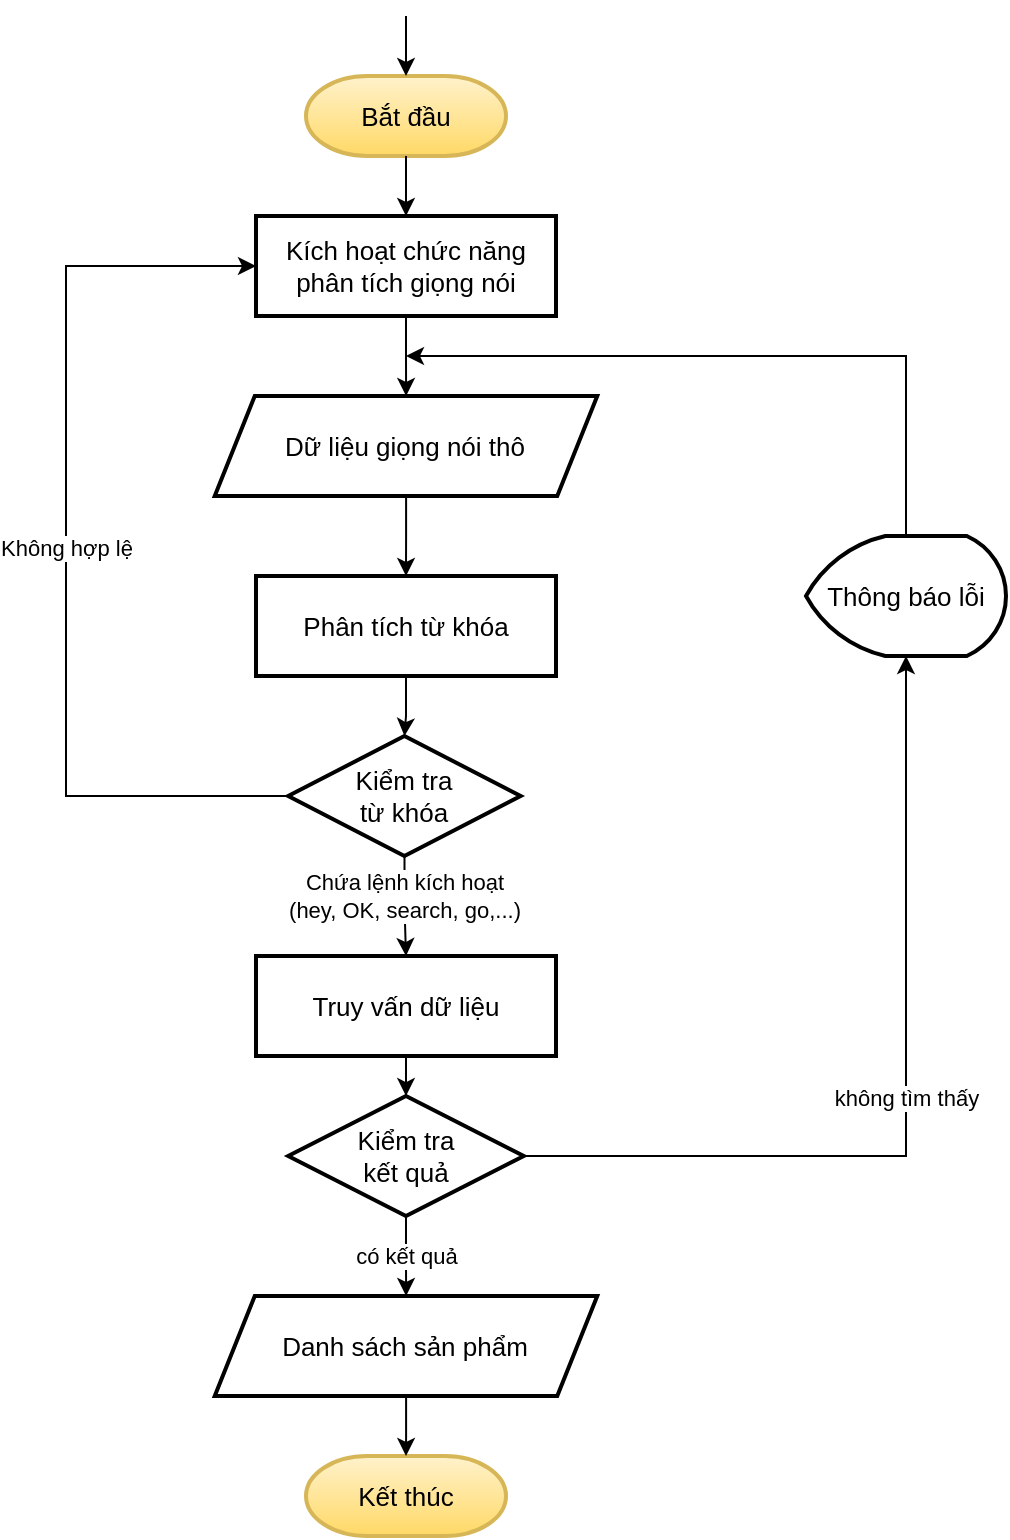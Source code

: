 <mxfile version="13.9.9" type="device"><diagram id="Cdq6XYpefDq_x-WqOHkE" name="Page-1"><mxGraphModel dx="852" dy="494" grid="1" gridSize="10" guides="1" tooltips="1" connect="1" arrows="1" fold="1" page="1" pageScale="1" pageWidth="850" pageHeight="1100" math="0" shadow="0"><root><mxCell id="0"/><mxCell id="1" parent="0"/><mxCell id="UiY8qAJM7Dmh3zOiiKRK-1" value="Bắt đầu" style="strokeWidth=2;html=1;shape=mxgraph.flowchart.terminator;whiteSpace=wrap;labelBorderColor=none;fontSize=13;fontStyle=0;fillColor=#fff2cc;strokeColor=#d6b656;gradientColor=#ffd966;" vertex="1" parent="1"><mxGeometry x="300" y="250" width="100" height="40" as="geometry"/></mxCell><mxCell id="UiY8qAJM7Dmh3zOiiKRK-2" value="Kết thúc" style="strokeWidth=2;html=1;shape=mxgraph.flowchart.terminator;whiteSpace=wrap;labelBorderColor=none;fontSize=13;fontStyle=0;fillColor=#fff2cc;strokeColor=#d6b656;gradientColor=#ffd966;" vertex="1" parent="1"><mxGeometry x="300.0" y="940" width="100" height="40" as="geometry"/></mxCell><mxCell id="UiY8qAJM7Dmh3zOiiKRK-3" style="edgeStyle=orthogonalEdgeStyle;rounded=0;orthogonalLoop=1;jettySize=auto;html=1;" edge="1" parent="1" source="UiY8qAJM7Dmh3zOiiKRK-16" target="UiY8qAJM7Dmh3zOiiKRK-5"><mxGeometry relative="1" as="geometry"><mxPoint x="350" y="370" as="sourcePoint"/></mxGeometry></mxCell><mxCell id="UiY8qAJM7Dmh3zOiiKRK-4" value="&lt;span style=&quot;color: rgb(0 , 0 , 0) ; font-family: &amp;#34;helvetica&amp;#34; ; font-size: 11px ; font-style: normal ; font-weight: 400 ; letter-spacing: normal ; text-align: center ; text-indent: 0px ; text-transform: none ; word-spacing: 0px ; background-color: rgb(255 , 255 , 255) ; display: inline ; float: none&quot;&gt;Chứa lệnh kích hoạt&lt;/span&gt;&lt;br style=&quot;color: rgb(0 , 0 , 0) ; font-family: &amp;#34;helvetica&amp;#34; ; font-size: 11px ; font-style: normal ; font-weight: 400 ; letter-spacing: normal ; text-align: center ; text-indent: 0px ; text-transform: none ; word-spacing: 0px&quot;&gt;&lt;span style=&quot;color: rgb(0 , 0 , 0) ; font-family: &amp;#34;helvetica&amp;#34; ; font-size: 11px ; font-style: normal ; font-weight: 400 ; letter-spacing: normal ; text-align: center ; text-indent: 0px ; text-transform: none ; word-spacing: 0px ; background-color: rgb(255 , 255 , 255) ; display: inline ; float: none&quot;&gt;(hey, OK, search, go,...)&lt;/span&gt;" style="edgeStyle=orthogonalEdgeStyle;rounded=0;orthogonalLoop=1;jettySize=auto;html=1;" edge="1" parent="1" source="UiY8qAJM7Dmh3zOiiKRK-20" target="UiY8qAJM7Dmh3zOiiKRK-13"><mxGeometry x="-0.2" relative="1" as="geometry"><mxPoint as="offset"/></mxGeometry></mxCell><mxCell id="UiY8qAJM7Dmh3zOiiKRK-5" value="Dữ liệu giọng nói thô" style="shape=parallelogram;perimeter=parallelogramPerimeter;whiteSpace=wrap;html=1;fixedSize=1;strokeWidth=2;labelBorderColor=none;fontSize=13;fontStyle=0" vertex="1" parent="1"><mxGeometry x="254.375" y="410" width="191.25" height="50" as="geometry"/></mxCell><mxCell id="UiY8qAJM7Dmh3zOiiKRK-6" value="không tìm thấy" style="edgeStyle=orthogonalEdgeStyle;rounded=0;orthogonalLoop=1;jettySize=auto;html=1;entryX=0.5;entryY=1;entryDx=0;entryDy=0;entryPerimeter=0;" edge="1" parent="1" source="UiY8qAJM7Dmh3zOiiKRK-8" target="UiY8qAJM7Dmh3zOiiKRK-10"><mxGeometry relative="1" as="geometry"/></mxCell><mxCell id="UiY8qAJM7Dmh3zOiiKRK-7" value="có kết quả" style="edgeStyle=orthogonalEdgeStyle;rounded=0;orthogonalLoop=1;jettySize=auto;html=1;" edge="1" parent="1" source="UiY8qAJM7Dmh3zOiiKRK-8" target="UiY8qAJM7Dmh3zOiiKRK-15"><mxGeometry relative="1" as="geometry"/></mxCell><mxCell id="UiY8qAJM7Dmh3zOiiKRK-8" value="Kiểm tra&lt;br&gt;kết quả" style="rhombus;whiteSpace=wrap;html=1;strokeWidth=2;labelBorderColor=none;fontSize=13;fontStyle=0" vertex="1" parent="1"><mxGeometry x="291.09" y="760" width="117.81" height="60" as="geometry"/></mxCell><mxCell id="UiY8qAJM7Dmh3zOiiKRK-9" style="edgeStyle=orthogonalEdgeStyle;rounded=0;orthogonalLoop=1;jettySize=auto;html=1;" edge="1" parent="1" source="UiY8qAJM7Dmh3zOiiKRK-10"><mxGeometry relative="1" as="geometry"><mxPoint x="350" y="390" as="targetPoint"/><Array as="points"><mxPoint x="600" y="390"/><mxPoint x="350" y="390"/></Array></mxGeometry></mxCell><mxCell id="UiY8qAJM7Dmh3zOiiKRK-10" value="Thông báo lỗi" style="strokeWidth=2;html=1;shape=mxgraph.flowchart.display;whiteSpace=wrap;labelBorderColor=none;fontSize=13;fontStyle=0" vertex="1" parent="1"><mxGeometry x="550" y="480" width="100" height="60" as="geometry"/></mxCell><mxCell id="UiY8qAJM7Dmh3zOiiKRK-11" value="" style="endArrow=classic;html=1;fontSize=21;entryX=0.5;entryY=0;entryDx=0;entryDy=0;entryPerimeter=0;" edge="1" parent="1" target="UiY8qAJM7Dmh3zOiiKRK-1"><mxGeometry width="50" height="50" relative="1" as="geometry"><mxPoint x="350" y="220" as="sourcePoint"/><mxPoint x="520" y="190" as="targetPoint"/></mxGeometry></mxCell><mxCell id="UiY8qAJM7Dmh3zOiiKRK-12" style="edgeStyle=orthogonalEdgeStyle;rounded=0;orthogonalLoop=1;jettySize=auto;html=1;" edge="1" parent="1" source="UiY8qAJM7Dmh3zOiiKRK-13" target="UiY8qAJM7Dmh3zOiiKRK-8"><mxGeometry relative="1" as="geometry"/></mxCell><mxCell id="UiY8qAJM7Dmh3zOiiKRK-13" value="Truy vấn dữ liệu" style="whiteSpace=wrap;html=1;strokeWidth=2;labelBorderColor=none;fontSize=13;fontStyle=0" vertex="1" parent="1"><mxGeometry x="275.0" y="690" width="150" height="50" as="geometry"/></mxCell><mxCell id="UiY8qAJM7Dmh3zOiiKRK-14" style="edgeStyle=orthogonalEdgeStyle;rounded=0;orthogonalLoop=1;jettySize=auto;html=1;" edge="1" parent="1" source="UiY8qAJM7Dmh3zOiiKRK-15" target="UiY8qAJM7Dmh3zOiiKRK-2"><mxGeometry relative="1" as="geometry"/></mxCell><mxCell id="UiY8qAJM7Dmh3zOiiKRK-15" value="Danh sách sản phẩm" style="shape=parallelogram;perimeter=parallelogramPerimeter;whiteSpace=wrap;html=1;fixedSize=1;strokeWidth=2;labelBorderColor=none;fontSize=13;fontStyle=0" vertex="1" parent="1"><mxGeometry x="254.375" y="860" width="191.25" height="50" as="geometry"/></mxCell><mxCell id="UiY8qAJM7Dmh3zOiiKRK-16" value="Kích hoạt chức năng phân tích giọng nói" style="whiteSpace=wrap;html=1;strokeWidth=2;labelBorderColor=none;fontSize=13;fontStyle=0" vertex="1" parent="1"><mxGeometry x="275.0" y="320" width="150" height="50" as="geometry"/></mxCell><mxCell id="UiY8qAJM7Dmh3zOiiKRK-17" style="edgeStyle=orthogonalEdgeStyle;rounded=0;orthogonalLoop=1;jettySize=auto;html=1;" edge="1" parent="1" source="UiY8qAJM7Dmh3zOiiKRK-1" target="UiY8qAJM7Dmh3zOiiKRK-16"><mxGeometry relative="1" as="geometry"><mxPoint x="530" y="280" as="sourcePoint"/><mxPoint x="350.1" y="410" as="targetPoint"/></mxGeometry></mxCell><mxCell id="UiY8qAJM7Dmh3zOiiKRK-18" value="Phân tích từ khóa" style="whiteSpace=wrap;html=1;strokeWidth=2;labelBorderColor=none;fontSize=13;fontStyle=0" vertex="1" parent="1"><mxGeometry x="275.0" y="500" width="150" height="50" as="geometry"/></mxCell><mxCell id="UiY8qAJM7Dmh3zOiiKRK-19" style="edgeStyle=orthogonalEdgeStyle;rounded=0;orthogonalLoop=1;jettySize=auto;html=1;" edge="1" parent="1" source="UiY8qAJM7Dmh3zOiiKRK-5" target="UiY8qAJM7Dmh3zOiiKRK-18"><mxGeometry relative="1" as="geometry"><mxPoint x="350.1" y="460" as="sourcePoint"/><mxPoint x="350" y="590" as="targetPoint"/></mxGeometry></mxCell><mxCell id="UiY8qAJM7Dmh3zOiiKRK-22" value="Không hợp lệ" style="edgeStyle=orthogonalEdgeStyle;rounded=0;orthogonalLoop=1;jettySize=auto;html=1;entryX=0;entryY=0.5;entryDx=0;entryDy=0;exitX=0;exitY=0.5;exitDx=0;exitDy=0;" edge="1" parent="1" source="UiY8qAJM7Dmh3zOiiKRK-20" target="UiY8qAJM7Dmh3zOiiKRK-16"><mxGeometry relative="1" as="geometry"><mxPoint x="180" y="400" as="targetPoint"/><Array as="points"><mxPoint x="180" y="610"/><mxPoint x="180" y="345"/></Array></mxGeometry></mxCell><mxCell id="UiY8qAJM7Dmh3zOiiKRK-20" value="Kiểm tra&lt;br&gt;từ khóa" style="rhombus;whiteSpace=wrap;html=1;strokeWidth=2;labelBorderColor=none;fontSize=13;fontStyle=0" vertex="1" parent="1"><mxGeometry x="291.09" y="580" width="116.25" height="60" as="geometry"/></mxCell><mxCell id="UiY8qAJM7Dmh3zOiiKRK-21" style="edgeStyle=orthogonalEdgeStyle;rounded=0;orthogonalLoop=1;jettySize=auto;html=1;" edge="1" parent="1" source="UiY8qAJM7Dmh3zOiiKRK-18" target="UiY8qAJM7Dmh3zOiiKRK-20"><mxGeometry relative="1" as="geometry"><mxPoint x="350" y="550" as="sourcePoint"/><mxPoint x="350" y="670" as="targetPoint"/></mxGeometry></mxCell></root></mxGraphModel></diagram></mxfile>